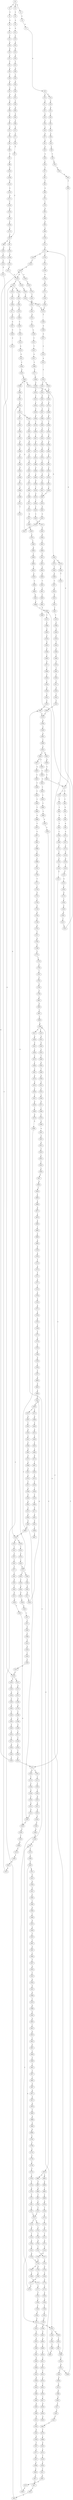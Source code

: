 strict digraph  {
	S0 -> S1 [ label = C ];
	S0 -> S2 [ label = G ];
	S0 -> S3 [ label = A ];
	S1 -> S4 [ label = C ];
	S2 -> S5 [ label = C ];
	S3 -> S6 [ label = C ];
	S4 -> S7 [ label = A ];
	S5 -> S8 [ label = A ];
	S6 -> S9 [ label = A ];
	S7 -> S10 [ label = G ];
	S8 -> S11 [ label = A ];
	S9 -> S12 [ label = G ];
	S10 -> S13 [ label = C ];
	S10 -> S14 [ label = T ];
	S11 -> S15 [ label = C ];
	S12 -> S16 [ label = C ];
	S13 -> S17 [ label = A ];
	S14 -> S18 [ label = A ];
	S15 -> S19 [ label = A ];
	S16 -> S20 [ label = A ];
	S17 -> S21 [ label = G ];
	S18 -> S22 [ label = G ];
	S19 -> S23 [ label = G ];
	S20 -> S24 [ label = G ];
	S21 -> S25 [ label = A ];
	S22 -> S26 [ label = C ];
	S23 -> S27 [ label = C ];
	S24 -> S28 [ label = G ];
	S25 -> S29 [ label = T ];
	S26 -> S30 [ label = T ];
	S27 -> S31 [ label = T ];
	S28 -> S32 [ label = T ];
	S29 -> S33 [ label = A ];
	S30 -> S34 [ label = C ];
	S31 -> S35 [ label = A ];
	S32 -> S36 [ label = G ];
	S33 -> S37 [ label = A ];
	S34 -> S38 [ label = C ];
	S35 -> S39 [ label = C ];
	S36 -> S40 [ label = C ];
	S37 -> S41 [ label = A ];
	S38 -> S42 [ label = A ];
	S39 -> S43 [ label = G ];
	S40 -> S44 [ label = A ];
	S41 -> S45 [ label = A ];
	S42 -> S46 [ label = C ];
	S43 -> S47 [ label = A ];
	S44 -> S48 [ label = C ];
	S45 -> S49 [ label = A ];
	S46 -> S50 [ label = C ];
	S47 -> S51 [ label = G ];
	S48 -> S52 [ label = G ];
	S49 -> S53 [ label = C ];
	S50 -> S54 [ label = G ];
	S51 -> S55 [ label = A ];
	S52 -> S56 [ label = C ];
	S53 -> S57 [ label = T ];
	S54 -> S58 [ label = G ];
	S55 -> S59 [ label = A ];
	S56 -> S60 [ label = G ];
	S57 -> S61 [ label = T ];
	S58 -> S62 [ label = A ];
	S59 -> S63 [ label = C ];
	S60 -> S64 [ label = G ];
	S61 -> S65 [ label = T ];
	S62 -> S66 [ label = C ];
	S63 -> S67 [ label = T ];
	S64 -> S68 [ label = T ];
	S65 -> S69 [ label = G ];
	S66 -> S70 [ label = G ];
	S67 -> S71 [ label = G ];
	S68 -> S72 [ label = G ];
	S69 -> S73 [ label = C ];
	S70 -> S74 [ label = C ];
	S70 -> S75 [ label = T ];
	S71 -> S76 [ label = G ];
	S72 -> S77 [ label = C ];
	S73 -> S78 [ label = C ];
	S74 -> S79 [ label = C ];
	S75 -> S80 [ label = C ];
	S76 -> S81 [ label = C ];
	S77 -> S82 [ label = C ];
	S78 -> S83 [ label = G ];
	S79 -> S84 [ label = C ];
	S80 -> S85 [ label = G ];
	S81 -> S86 [ label = G ];
	S82 -> S87 [ label = G ];
	S83 -> S88 [ label = T ];
	S84 -> S89 [ label = A ];
	S85 -> S90 [ label = T ];
	S86 -> S91 [ label = C ];
	S87 -> S92 [ label = C ];
	S88 -> S93 [ label = A ];
	S89 -> S94 [ label = T ];
	S90 -> S95 [ label = G ];
	S91 -> S96 [ label = A ];
	S92 -> S97 [ label = C ];
	S92 -> S98 [ label = A ];
	S93 -> S99 [ label = G ];
	S94 -> S100 [ label = C ];
	S95 -> S101 [ label = A ];
	S96 -> S102 [ label = G ];
	S97 -> S103 [ label = G ];
	S98 -> S104 [ label = A ];
	S99 -> S105 [ label = C ];
	S100 -> S106 [ label = G ];
	S101 -> S107 [ label = C ];
	S102 -> S108 [ label = C ];
	S103 -> S109 [ label = G ];
	S104 -> S110 [ label = C ];
	S105 -> S111 [ label = C ];
	S106 -> S112 [ label = T ];
	S107 -> S113 [ label = C ];
	S108 -> S114 [ label = G ];
	S109 -> S115 [ label = T ];
	S110 -> S116 [ label = C ];
	S111 -> S117 [ label = G ];
	S112 -> S118 [ label = C ];
	S113 -> S119 [ label = G ];
	S114 -> S120 [ label = G ];
	S115 -> S121 [ label = G ];
	S116 -> S122 [ label = A ];
	S117 -> S123 [ label = G ];
	S117 -> S124 [ label = C ];
	S118 -> S125 [ label = C ];
	S119 -> S126 [ label = G ];
	S120 -> S127 [ label = G ];
	S121 -> S128 [ label = G ];
	S122 -> S129 [ label = G ];
	S123 -> S130 [ label = T ];
	S124 -> S131 [ label = T ];
	S125 -> S132 [ label = T ];
	S126 -> S133 [ label = T ];
	S127 -> S134 [ label = T ];
	S128 -> S135 [ label = T ];
	S128 -> S136 [ label = A ];
	S129 -> S137 [ label = A ];
	S129 -> S138 [ label = T ];
	S130 -> S139 [ label = G ];
	S131 -> S140 [ label = G ];
	S132 -> S141 [ label = C ];
	S133 -> S142 [ label = C ];
	S134 -> S143 [ label = G ];
	S135 -> S144 [ label = G ];
	S135 -> S145 [ label = T ];
	S136 -> S146 [ label = A ];
	S137 -> S147 [ label = A ];
	S138 -> S148 [ label = C ];
	S139 -> S149 [ label = A ];
	S139 -> S128 [ label = G ];
	S140 -> S150 [ label = G ];
	S141 -> S151 [ label = T ];
	S142 -> S152 [ label = G ];
	S143 -> S153 [ label = C ];
	S144 -> S154 [ label = G ];
	S145 -> S155 [ label = A ];
	S146 -> S156 [ label = G ];
	S147 -> S157 [ label = C ];
	S148 -> S158 [ label = G ];
	S149 -> S159 [ label = C ];
	S150 -> S160 [ label = A ];
	S151 -> S161 [ label = T ];
	S151 -> S162 [ label = G ];
	S152 -> S163 [ label = C ];
	S153 -> S164 [ label = C ];
	S154 -> S165 [ label = A ];
	S155 -> S166 [ label = G ];
	S156 -> S167 [ label = A ];
	S157 -> S168 [ label = A ];
	S158 -> S169 [ label = C ];
	S159 -> S170 [ label = G ];
	S160 -> S171 [ label = A ];
	S161 -> S172 [ label = C ];
	S162 -> S173 [ label = T ];
	S163 -> S174 [ label = G ];
	S164 -> S175 [ label = G ];
	S165 -> S176 [ label = A ];
	S166 -> S177 [ label = A ];
	S167 -> S178 [ label = A ];
	S168 -> S179 [ label = G ];
	S169 -> S180 [ label = G ];
	S170 -> S181 [ label = T ];
	S171 -> S182 [ label = G ];
	S172 -> S183 [ label = T ];
	S173 -> S184 [ label = C ];
	S174 -> S185 [ label = T ];
	S175 -> S92 [ label = C ];
	S176 -> S186 [ label = C ];
	S177 -> S187 [ label = A ];
	S178 -> S188 [ label = C ];
	S179 -> S189 [ label = C ];
	S180 -> S190 [ label = C ];
	S181 -> S191 [ label = G ];
	S182 -> S192 [ label = A ];
	S183 -> S193 [ label = C ];
	S184 -> S194 [ label = G ];
	S185 -> S195 [ label = A ];
	S186 -> S196 [ label = C ];
	S187 -> S197 [ label = G ];
	S188 -> S198 [ label = G ];
	S189 -> S199 [ label = C ];
	S190 -> S200 [ label = A ];
	S191 -> S201 [ label = G ];
	S192 -> S178 [ label = A ];
	S193 -> S202 [ label = G ];
	S194 -> S203 [ label = T ];
	S195 -> S204 [ label = G ];
	S196 -> S205 [ label = T ];
	S197 -> S206 [ label = G ];
	S198 -> S207 [ label = G ];
	S199 -> S208 [ label = G ];
	S200 -> S209 [ label = G ];
	S201 -> S210 [ label = G ];
	S202 -> S211 [ label = G ];
	S203 -> S212 [ label = G ];
	S204 -> S213 [ label = C ];
	S205 -> S214 [ label = C ];
	S206 -> S215 [ label = G ];
	S207 -> S216 [ label = C ];
	S208 -> S217 [ label = T ];
	S209 -> S218 [ label = C ];
	S210 -> S219 [ label = T ];
	S211 -> S220 [ label = A ];
	S212 -> S221 [ label = G ];
	S213 -> S222 [ label = C ];
	S214 -> S223 [ label = G ];
	S215 -> S224 [ label = G ];
	S216 -> S225 [ label = A ];
	S217 -> S226 [ label = C ];
	S218 -> S227 [ label = C ];
	S219 -> S228 [ label = A ];
	S220 -> S229 [ label = G ];
	S221 -> S230 [ label = T ];
	S222 -> S117 [ label = G ];
	S223 -> S231 [ label = G ];
	S224 -> S232 [ label = T ];
	S224 -> S233 [ label = G ];
	S225 -> S234 [ label = C ];
	S226 -> S235 [ label = C ];
	S227 -> S236 [ label = G ];
	S228 -> S237 [ label = C ];
	S229 -> S238 [ label = A ];
	S230 -> S239 [ label = A ];
	S231 -> S240 [ label = C ];
	S232 -> S241 [ label = C ];
	S233 -> S242 [ label = T ];
	S234 -> S243 [ label = C ];
	S234 -> S244 [ label = T ];
	S235 -> S245 [ label = T ];
	S236 -> S246 [ label = G ];
	S237 -> S247 [ label = T ];
	S238 -> S248 [ label = G ];
	S239 -> S249 [ label = C ];
	S240 -> S250 [ label = A ];
	S241 -> S251 [ label = T ];
	S242 -> S252 [ label = C ];
	S243 -> S253 [ label = G ];
	S244 -> S254 [ label = G ];
	S245 -> S255 [ label = C ];
	S246 -> S256 [ label = T ];
	S247 -> S257 [ label = A ];
	S248 -> S258 [ label = G ];
	S249 -> S259 [ label = C ];
	S250 -> S260 [ label = C ];
	S251 -> S261 [ label = C ];
	S252 -> S262 [ label = C ];
	S253 -> S263 [ label = A ];
	S253 -> S264 [ label = G ];
	S254 -> S265 [ label = G ];
	S255 -> S151 [ label = T ];
	S256 -> S139 [ label = G ];
	S257 -> S266 [ label = T ];
	S258 -> S267 [ label = T ];
	S259 -> S268 [ label = G ];
	S260 -> S269 [ label = G ];
	S260 -> S270 [ label = C ];
	S261 -> S271 [ label = T ];
	S262 -> S272 [ label = G ];
	S263 -> S273 [ label = G ];
	S263 -> S274 [ label = A ];
	S264 -> S275 [ label = G ];
	S265 -> S276 [ label = G ];
	S266 -> S277 [ label = T ];
	S267 -> S278 [ label = C ];
	S268 -> S279 [ label = G ];
	S269 -> S280 [ label = C ];
	S270 -> S253 [ label = G ];
	S271 -> S281 [ label = C ];
	S272 -> S282 [ label = C ];
	S272 -> S283 [ label = T ];
	S273 -> S284 [ label = T ];
	S274 -> S285 [ label = T ];
	S275 -> S286 [ label = A ];
	S276 -> S287 [ label = A ];
	S277 -> S288 [ label = G ];
	S278 -> S289 [ label = C ];
	S279 -> S290 [ label = T ];
	S280 -> S291 [ label = G ];
	S281 -> S292 [ label = G ];
	S282 -> S293 [ label = C ];
	S283 -> S294 [ label = C ];
	S284 -> S295 [ label = C ];
	S285 -> S296 [ label = G ];
	S286 -> S297 [ label = A ];
	S287 -> S298 [ label = A ];
	S288 -> S299 [ label = G ];
	S289 -> S300 [ label = C ];
	S290 -> S301 [ label = G ];
	S291 -> S302 [ label = C ];
	S292 -> S303 [ label = T ];
	S293 -> S304 [ label = G ];
	S294 -> S305 [ label = G ];
	S295 -> S306 [ label = C ];
	S296 -> S307 [ label = T ];
	S297 -> S308 [ label = T ];
	S298 -> S309 [ label = C ];
	S299 -> S310 [ label = A ];
	S300 -> S311 [ label = A ];
	S300 -> S312 [ label = G ];
	S301 -> S313 [ label = G ];
	S302 -> S314 [ label = G ];
	S303 -> S315 [ label = G ];
	S304 -> S316 [ label = G ];
	S305 -> S317 [ label = G ];
	S306 -> S318 [ label = A ];
	S307 -> S319 [ label = A ];
	S308 -> S320 [ label = T ];
	S309 -> S321 [ label = T ];
	S310 -> S322 [ label = A ];
	S311 -> S323 [ label = G ];
	S312 -> S324 [ label = G ];
	S312 -> S325 [ label = A ];
	S313 -> S135 [ label = T ];
	S314 -> S326 [ label = C ];
	S314 -> S327 [ label = G ];
	S315 -> S328 [ label = G ];
	S316 -> S329 [ label = A ];
	S317 -> S330 [ label = A ];
	S318 -> S331 [ label = G ];
	S319 -> S332 [ label = G ];
	S320 -> S333 [ label = G ];
	S321 -> S334 [ label = G ];
	S322 -> S335 [ label = C ];
	S323 -> S336 [ label = A ];
	S324 -> S337 [ label = A ];
	S325 -> S338 [ label = G ];
	S325 -> S339 [ label = A ];
	S326 -> S340 [ label = G ];
	S327 -> S341 [ label = C ];
	S328 -> S342 [ label = T ];
	S329 -> S343 [ label = A ];
	S330 -> S344 [ label = A ];
	S331 -> S345 [ label = T ];
	S331 -> S346 [ label = C ];
	S332 -> S347 [ label = T ];
	S333 -> S348 [ label = A ];
	S334 -> S349 [ label = G ];
	S335 -> S350 [ label = G ];
	S336 -> S351 [ label = G ];
	S337 -> S352 [ label = G ];
	S338 -> S353 [ label = T ];
	S339 -> S354 [ label = G ];
	S340 -> S355 [ label = T ];
	S341 -> S356 [ label = T ];
	S342 -> S239 [ label = A ];
	S343 -> S357 [ label = C ];
	S344 -> S358 [ label = C ];
	S345 -> S359 [ label = A ];
	S346 -> S360 [ label = T ];
	S347 -> S361 [ label = T ];
	S348 -> S362 [ label = A ];
	S349 -> S363 [ label = A ];
	S350 -> S364 [ label = G ];
	S351 -> S365 [ label = C ];
	S352 -> S366 [ label = G ];
	S353 -> S367 [ label = C ];
	S354 -> S368 [ label = T ];
	S355 -> S369 [ label = C ];
	S356 -> S370 [ label = G ];
	S357 -> S371 [ label = T ];
	S358 -> S372 [ label = A ];
	S358 -> S373 [ label = T ];
	S359 -> S374 [ label = G ];
	S360 -> S375 [ label = T ];
	S361 -> S376 [ label = T ];
	S362 -> S377 [ label = C ];
	S363 -> S378 [ label = C ];
	S364 -> S379 [ label = T ];
	S365 -> S380 [ label = C ];
	S366 -> S381 [ label = C ];
	S367 -> S306 [ label = C ];
	S368 -> S382 [ label = C ];
	S369 -> S383 [ label = G ];
	S370 -> S384 [ label = G ];
	S371 -> S385 [ label = G ];
	S372 -> S386 [ label = G ];
	S373 -> S387 [ label = A ];
	S374 -> S388 [ label = G ];
	S375 -> S389 [ label = C ];
	S376 -> S390 [ label = C ];
	S377 -> S391 [ label = C ];
	S378 -> S392 [ label = C ];
	S379 -> S393 [ label = A ];
	S380 -> S394 [ label = A ];
	S381 -> S395 [ label = G ];
	S382 -> S396 [ label = G ];
	S383 -> S397 [ label = A ];
	S384 -> S398 [ label = A ];
	S385 -> S399 [ label = C ];
	S386 -> S400 [ label = G ];
	S387 -> S401 [ label = C ];
	S388 -> S402 [ label = G ];
	S389 -> S403 [ label = A ];
	S390 -> S404 [ label = A ];
	S391 -> S405 [ label = C ];
	S392 -> S406 [ label = C ];
	S393 -> S407 [ label = C ];
	S394 -> S408 [ label = C ];
	S395 -> S409 [ label = T ];
	S396 -> S410 [ label = C ];
	S396 -> S411 [ label = A ];
	S397 -> S412 [ label = C ];
	S398 -> S413 [ label = A ];
	S399 -> S414 [ label = A ];
	S400 -> S415 [ label = A ];
	S401 -> S416 [ label = A ];
	S402 -> S417 [ label = T ];
	S403 -> S418 [ label = C ];
	S404 -> S419 [ label = C ];
	S405 -> S420 [ label = G ];
	S406 -> S421 [ label = G ];
	S407 -> S422 [ label = G ];
	S408 -> S423 [ label = G ];
	S409 -> S424 [ label = G ];
	S410 -> S425 [ label = G ];
	S411 -> S426 [ label = G ];
	S412 -> S427 [ label = G ];
	S413 -> S428 [ label = T ];
	S414 -> S429 [ label = A ];
	S415 -> S430 [ label = A ];
	S416 -> S431 [ label = A ];
	S417 -> S432 [ label = C ];
	S418 -> S433 [ label = G ];
	S419 -> S434 [ label = T ];
	S420 -> S435 [ label = T ];
	S421 -> S436 [ label = T ];
	S422 -> S437 [ label = A ];
	S423 -> S438 [ label = G ];
	S424 -> S439 [ label = G ];
	S425 -> S440 [ label = G ];
	S426 -> S441 [ label = G ];
	S427 -> S442 [ label = C ];
	S428 -> S443 [ label = G ];
	S429 -> S444 [ label = C ];
	S430 -> S445 [ label = T ];
	S431 -> S446 [ label = C ];
	S432 -> S447 [ label = A ];
	S433 -> S448 [ label = C ];
	S434 -> S449 [ label = C ];
	S435 -> S450 [ label = C ];
	S436 -> S451 [ label = C ];
	S437 -> S452 [ label = A ];
	S438 -> S453 [ label = T ];
	S439 -> S454 [ label = T ];
	S440 -> S455 [ label = C ];
	S441 -> S456 [ label = T ];
	S442 -> S457 [ label = G ];
	S443 -> S458 [ label = G ];
	S444 -> S459 [ label = C ];
	S445 -> S460 [ label = A ];
	S446 -> S461 [ label = G ];
	S447 -> S462 [ label = C ];
	S448 -> S463 [ label = C ];
	S449 -> S464 [ label = C ];
	S450 -> S465 [ label = T ];
	S451 -> S465 [ label = T ];
	S452 -> S466 [ label = G ];
	S453 -> S467 [ label = T ];
	S454 -> S468 [ label = A ];
	S455 -> S469 [ label = T ];
	S456 -> S470 [ label = A ];
	S457 -> S471 [ label = C ];
	S458 -> S472 [ label = G ];
	S459 -> S473 [ label = A ];
	S460 -> S474 [ label = G ];
	S461 -> S475 [ label = A ];
	S462 -> S476 [ label = T ];
	S463 -> S477 [ label = C ];
	S464 -> S478 [ label = T ];
	S465 -> S479 [ label = C ];
	S466 -> S480 [ label = A ];
	S467 -> S481 [ label = A ];
	S468 -> S482 [ label = T ];
	S469 -> S483 [ label = A ];
	S470 -> S484 [ label = T ];
	S471 -> S485 [ label = C ];
	S472 -> S486 [ label = G ];
	S473 -> S129 [ label = G ];
	S474 -> S487 [ label = T ];
	S475 -> S488 [ label = A ];
	S476 -> S489 [ label = C ];
	S477 -> S490 [ label = T ];
	S478 -> S491 [ label = T ];
	S479 -> S492 [ label = G ];
	S480 -> S493 [ label = A ];
	S481 -> S494 [ label = C ];
	S482 -> S495 [ label = G ];
	S483 -> S496 [ label = T ];
	S484 -> S497 [ label = A ];
	S485 -> S498 [ label = T ];
	S486 -> S499 [ label = T ];
	S487 -> S500 [ label = C ];
	S488 -> S501 [ label = A ];
	S489 -> S502 [ label = G ];
	S490 -> S503 [ label = T ];
	S491 -> S504 [ label = T ];
	S492 -> S505 [ label = G ];
	S493 -> S506 [ label = G ];
	S494 -> S507 [ label = T ];
	S495 -> S508 [ label = A ];
	S496 -> S509 [ label = A ];
	S497 -> S510 [ label = A ];
	S498 -> S511 [ label = C ];
	S499 -> S512 [ label = C ];
	S500 -> S513 [ label = T ];
	S501 -> S514 [ label = A ];
	S502 -> S515 [ label = C ];
	S503 -> S516 [ label = C ];
	S504 -> S517 [ label = C ];
	S505 -> S518 [ label = C ];
	S506 -> S519 [ label = T ];
	S507 -> S520 [ label = G ];
	S508 -> S521 [ label = G ];
	S509 -> S522 [ label = G ];
	S510 -> S523 [ label = G ];
	S511 -> S524 [ label = G ];
	S512 -> S525 [ label = C ];
	S513 -> S526 [ label = C ];
	S514 -> S527 [ label = C ];
	S515 -> S528 [ label = T ];
	S516 -> S529 [ label = A ];
	S517 -> S530 [ label = A ];
	S518 -> S531 [ label = A ];
	S519 -> S532 [ label = G ];
	S520 -> S533 [ label = C ];
	S521 -> S534 [ label = C ];
	S522 -> S535 [ label = T ];
	S523 -> S536 [ label = T ];
	S524 -> S537 [ label = G ];
	S525 -> S272 [ label = G ];
	S526 -> S538 [ label = T ];
	S527 -> S539 [ label = A ];
	S528 -> S540 [ label = T ];
	S529 -> S541 [ label = T ];
	S530 -> S542 [ label = T ];
	S531 -> S260 [ label = C ];
	S532 -> S543 [ label = T ];
	S533 -> S544 [ label = A ];
	S534 -> S545 [ label = G ];
	S535 -> S546 [ label = A ];
	S536 -> S547 [ label = C ];
	S537 -> S548 [ label = G ];
	S538 -> S549 [ label = C ];
	S539 -> S550 [ label = G ];
	S540 -> S551 [ label = C ];
	S541 -> S552 [ label = C ];
	S542 -> S553 [ label = C ];
	S543 -> S554 [ label = C ];
	S544 -> S555 [ label = G ];
	S545 -> S556 [ label = G ];
	S546 -> S557 [ label = G ];
	S547 -> S558 [ label = G ];
	S548 -> S559 [ label = C ];
	S549 -> S560 [ label = T ];
	S550 -> S561 [ label = A ];
	S551 -> S562 [ label = A ];
	S552 -> S563 [ label = C ];
	S553 -> S564 [ label = C ];
	S554 -> S565 [ label = C ];
	S555 -> S566 [ label = A ];
	S556 -> S567 [ label = T ];
	S557 -> S568 [ label = C ];
	S558 -> S569 [ label = T ];
	S559 -> S570 [ label = T ];
	S560 -> S571 [ label = G ];
	S561 -> S572 [ label = A ];
	S562 -> S573 [ label = T ];
	S563 -> S574 [ label = A ];
	S564 -> S574 [ label = A ];
	S565 -> S575 [ label = T ];
	S566 -> S576 [ label = C ];
	S567 -> S577 [ label = C ];
	S568 -> S578 [ label = C ];
	S569 -> S579 [ label = G ];
	S570 -> S580 [ label = C ];
	S571 -> S581 [ label = A ];
	S572 -> S582 [ label = G ];
	S573 -> S583 [ label = C ];
	S574 -> S584 [ label = G ];
	S575 -> S585 [ label = G ];
	S576 -> S586 [ label = G ];
	S577 -> S587 [ label = G ];
	S578 -> S588 [ label = G ];
	S579 -> S589 [ label = G ];
	S580 -> S590 [ label = A ];
	S581 -> S591 [ label = G ];
	S582 -> S592 [ label = G ];
	S583 -> S563 [ label = C ];
	S584 -> S593 [ label = A ];
	S585 -> S594 [ label = G ];
	S586 -> S595 [ label = G ];
	S587 -> S596 [ label = C ];
	S588 -> S597 [ label = A ];
	S589 -> S230 [ label = T ];
	S590 -> S598 [ label = C ];
	S591 -> S599 [ label = T ];
	S592 -> S600 [ label = G ];
	S593 -> S601 [ label = A ];
	S594 -> S602 [ label = C ];
	S595 -> S603 [ label = A ];
	S596 -> S604 [ label = A ];
	S597 -> S605 [ label = A ];
	S598 -> S606 [ label = G ];
	S599 -> S607 [ label = A ];
	S600 -> S224 [ label = G ];
	S601 -> S608 [ label = C ];
	S602 -> S609 [ label = C ];
	S603 -> S610 [ label = C ];
	S604 -> S611 [ label = C ];
	S605 -> S612 [ label = A ];
	S606 -> S613 [ label = T ];
	S608 -> S614 [ label = C ];
	S609 -> S615 [ label = T ];
	S610 -> S616 [ label = A ];
	S611 -> S617 [ label = G ];
	S612 -> S618 [ label = C ];
	S613 -> S619 [ label = C ];
	S614 -> S620 [ label = A ];
	S614 -> S621 [ label = G ];
	S615 -> S622 [ label = G ];
	S616 -> S623 [ label = C ];
	S617 -> S624 [ label = C ];
	S618 -> S625 [ label = C ];
	S619 -> S626 [ label = C ];
	S620 -> S627 [ label = G ];
	S620 -> S628 [ label = C ];
	S621 -> S629 [ label = G ];
	S622 -> S630 [ label = G ];
	S623 -> S631 [ label = A ];
	S624 -> S632 [ label = G ];
	S625 -> S633 [ label = C ];
	S626 -> S634 [ label = A ];
	S627 -> S635 [ label = A ];
	S628 -> S636 [ label = C ];
	S629 -> S637 [ label = A ];
	S630 -> S638 [ label = G ];
	S631 -> S639 [ label = C ];
	S632 -> S302 [ label = C ];
	S633 -> S640 [ label = C ];
	S634 -> S641 [ label = G ];
	S635 -> S642 [ label = C ];
	S636 -> S643 [ label = A ];
	S637 -> S644 [ label = C ];
	S638 -> S645 [ label = T ];
	S639 -> S646 [ label = C ];
	S640 -> S647 [ label = G ];
	S641 -> S648 [ label = C ];
	S642 -> S649 [ label = T ];
	S643 -> S650 [ label = C ];
	S644 -> S70 [ label = G ];
	S645 -> S651 [ label = C ];
	S646 -> S652 [ label = T ];
	S647 -> S653 [ label = A ];
	S648 -> S360 [ label = T ];
	S649 -> S654 [ label = C ];
	S650 -> S655 [ label = C ];
	S651 -> S656 [ label = C ];
	S652 -> S657 [ label = C ];
	S653 -> S658 [ label = C ];
	S654 -> S659 [ label = C ];
	S655 -> S660 [ label = C ];
	S656 -> S661 [ label = C ];
	S657 -> S662 [ label = T ];
	S658 -> S663 [ label = T ];
	S659 -> S664 [ label = C ];
	S660 -> S665 [ label = C ];
	S661 -> S666 [ label = G ];
	S662 -> S667 [ label = A ];
	S663 -> S668 [ label = A ];
	S664 -> S669 [ label = A ];
	S665 -> S670 [ label = T ];
	S666 -> S325 [ label = A ];
	S667 -> S671 [ label = G ];
	S668 -> S672 [ label = G ];
	S669 -> S673 [ label = T ];
	S670 -> S674 [ label = T ];
	S671 -> S675 [ label = A ];
	S672 -> S676 [ label = A ];
	S673 -> S677 [ label = C ];
	S674 -> S678 [ label = C ];
	S675 -> S679 [ label = A ];
	S676 -> S680 [ label = A ];
	S677 -> S681 [ label = T ];
	S678 -> S682 [ label = C ];
	S678 -> S683 [ label = G ];
	S679 -> S684 [ label = C ];
	S680 -> S685 [ label = T ];
	S681 -> S686 [ label = G ];
	S682 -> S687 [ label = T ];
	S683 -> S688 [ label = A ];
	S684 -> S689 [ label = G ];
	S685 -> S690 [ label = C ];
	S686 -> S691 [ label = C ];
	S687 -> S692 [ label = G ];
	S688 -> S693 [ label = T ];
	S689 -> S694 [ label = A ];
	S690 -> S695 [ label = G ];
	S691 -> S696 [ label = C ];
	S692 -> S697 [ label = T ];
	S693 -> S698 [ label = C ];
	S694 -> S699 [ label = G ];
	S695 -> S700 [ label = G ];
	S696 -> S701 [ label = A ];
	S697 -> S702 [ label = C ];
	S698 -> S703 [ label = G ];
	S699 -> S704 [ label = G ];
	S700 -> S705 [ label = G ];
	S701 -> S706 [ label = G ];
	S702 -> S707 [ label = C ];
	S703 -> S708 [ label = T ];
	S704 -> S709 [ label = T ];
	S705 -> S710 [ label = T ];
	S706 -> S711 [ label = T ];
	S707 -> S712 [ label = T ];
	S708 -> S713 [ label = T ];
	S709 -> S714 [ label = G ];
	S710 -> S715 [ label = A ];
	S711 -> S716 [ label = C ];
	S712 -> S717 [ label = A ];
	S712 -> S718 [ label = T ];
	S713 -> S719 [ label = T ];
	S714 -> S720 [ label = T ];
	S715 -> S721 [ label = T ];
	S716 -> S722 [ label = G ];
	S717 -> S723 [ label = C ];
	S718 -> S724 [ label = G ];
	S719 -> S725 [ label = G ];
	S720 -> S726 [ label = C ];
	S721 -> S727 [ label = C ];
	S722 -> S728 [ label = T ];
	S723 -> S729 [ label = T ];
	S724 -> S730 [ label = T ];
	S725 -> S731 [ label = T ];
	S726 -> S732 [ label = C ];
	S727 -> S733 [ label = C ];
	S728 -> S734 [ label = A ];
	S729 -> S735 [ label = A ];
	S730 -> S736 [ label = A ];
	S731 -> S737 [ label = A ];
	S732 -> S738 [ label = C ];
	S733 -> S739 [ label = C ];
	S734 -> S740 [ label = A ];
	S735 -> S741 [ label = C ];
	S736 -> S742 [ label = G ];
	S737 -> S743 [ label = G ];
	S738 -> S744 [ label = T ];
	S739 -> S745 [ label = G ];
	S740 -> S746 [ label = G ];
	S741 -> S747 [ label = C ];
	S742 -> S748 [ label = G ];
	S743 -> S749 [ label = G ];
	S744 -> S750 [ label = G ];
	S745 -> S751 [ label = A ];
	S746 -> S752 [ label = A ];
	S747 -> S753 [ label = A ];
	S748 -> S754 [ label = A ];
	S749 -> S754 [ label = A ];
	S750 -> S755 [ label = T ];
	S751 -> S756 [ label = A ];
	S752 -> S757 [ label = C ];
	S753 -> S758 [ label = G ];
	S754 -> S759 [ label = G ];
	S754 -> S760 [ label = A ];
	S755 -> S761 [ label = C ];
	S756 -> S762 [ label = A ];
	S757 -> S763 [ label = G ];
	S758 -> S764 [ label = G ];
	S759 -> S765 [ label = A ];
	S760 -> S766 [ label = A ];
	S761 -> S767 [ label = C ];
	S762 -> S768 [ label = G ];
	S763 -> S769 [ label = G ];
	S764 -> S770 [ label = A ];
	S765 -> S771 [ label = G ];
	S766 -> S772 [ label = G ];
	S767 -> S712 [ label = T ];
	S768 -> S773 [ label = T ];
	S769 -> S774 [ label = C ];
	S770 -> S775 [ label = G ];
	S771 -> S776 [ label = G ];
	S772 -> S777 [ label = G ];
	S773 -> S778 [ label = G ];
	S774 -> S779 [ label = T ];
	S775 -> S780 [ label = A ];
	S776 -> S267 [ label = T ];
	S777 -> S781 [ label = T ];
	S778 -> S782 [ label = T ];
	S779 -> S783 [ label = C ];
	S780 -> S784 [ label = G ];
	S781 -> S785 [ label = C ];
	S782 -> S786 [ label = C ];
	S783 -> S787 [ label = T ];
	S784 -> S788 [ label = T ];
	S785 -> S789 [ label = C ];
	S786 -> S790 [ label = G ];
	S787 -> S791 [ label = C ];
	S788 -> S792 [ label = C ];
	S789 -> S793 [ label = C ];
	S790 -> S794 [ label = T ];
	S791 -> S795 [ label = G ];
	S792 -> S796 [ label = A ];
	S793 -> S312 [ label = G ];
	S794 -> S797 [ label = C ];
	S795 -> S798 [ label = A ];
	S796 -> S799 [ label = G ];
	S797 -> S800 [ label = G ];
	S798 -> S801 [ label = A ];
	S799 -> S802 [ label = G ];
	S800 -> S803 [ label = G ];
	S801 -> S804 [ label = G ];
	S802 -> S805 [ label = A ];
	S803 -> S806 [ label = A ];
	S804 -> S807 [ label = T ];
	S805 -> S808 [ label = C ];
	S806 -> S344 [ label = A ];
	S807 -> S809 [ label = C ];
	S808 -> S810 [ label = C ];
	S809 -> S396 [ label = G ];
	S810 -> S811 [ label = A ];
	S811 -> S812 [ label = G ];
	S812 -> S813 [ label = T ];
	S813 -> S814 [ label = C ];
	S814 -> S815 [ label = T ];
	S815 -> S816 [ label = C ];
	S816 -> S817 [ label = T ];
	S817 -> S818 [ label = G ];
	S818 -> S819 [ label = T ];
	S819 -> S820 [ label = A ];
}
